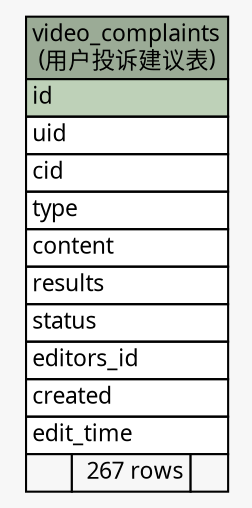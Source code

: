// dot 2.26.0 on Linux 2.6.32-504.3.3.el6.x86_64
// SchemaSpy rev Unknown
digraph "video_complaints" {
  graph [
    rankdir="RL"
    bgcolor="#f7f7f7"
    nodesep="0.18"
    ranksep="0.46"
    fontname="Microsoft YaHei"
    fontsize="11"
  ];
  node [
    fontname="Microsoft YaHei"
    fontsize="11"
    shape="plaintext"
  ];
  edge [
    arrowsize="0.8"
  ];
  "video_complaints" [
    label=<
    <TABLE BORDER="0" CELLBORDER="1" CELLSPACING="0" BGCOLOR="#ffffff">
      <TR><TD COLSPAN="3" BGCOLOR="#9bab96" ALIGN="CENTER">video_complaints<br/>(用户投诉建议表)</TD></TR>
      <TR><TD PORT="id" COLSPAN="3" BGCOLOR="#bed1b8" ALIGN="LEFT">id</TD></TR>
      <TR><TD PORT="uid" COLSPAN="3" ALIGN="LEFT">uid</TD></TR>
      <TR><TD PORT="cid" COLSPAN="3" ALIGN="LEFT">cid</TD></TR>
      <TR><TD PORT="type" COLSPAN="3" ALIGN="LEFT">type</TD></TR>
      <TR><TD PORT="content" COLSPAN="3" ALIGN="LEFT">content</TD></TR>
      <TR><TD PORT="results" COLSPAN="3" ALIGN="LEFT">results</TD></TR>
      <TR><TD PORT="status" COLSPAN="3" ALIGN="LEFT">status</TD></TR>
      <TR><TD PORT="editors_id" COLSPAN="3" ALIGN="LEFT">editors_id</TD></TR>
      <TR><TD PORT="created" COLSPAN="3" ALIGN="LEFT">created</TD></TR>
      <TR><TD PORT="edit_time" COLSPAN="3" ALIGN="LEFT">edit_time</TD></TR>
      <TR><TD ALIGN="LEFT" BGCOLOR="#f7f7f7">  </TD><TD ALIGN="RIGHT" BGCOLOR="#f7f7f7">267 rows</TD><TD ALIGN="RIGHT" BGCOLOR="#f7f7f7">  </TD></TR>
    </TABLE>>
    URL="tables/video_complaints.html"
    tooltip="video_complaints"
  ];
}
